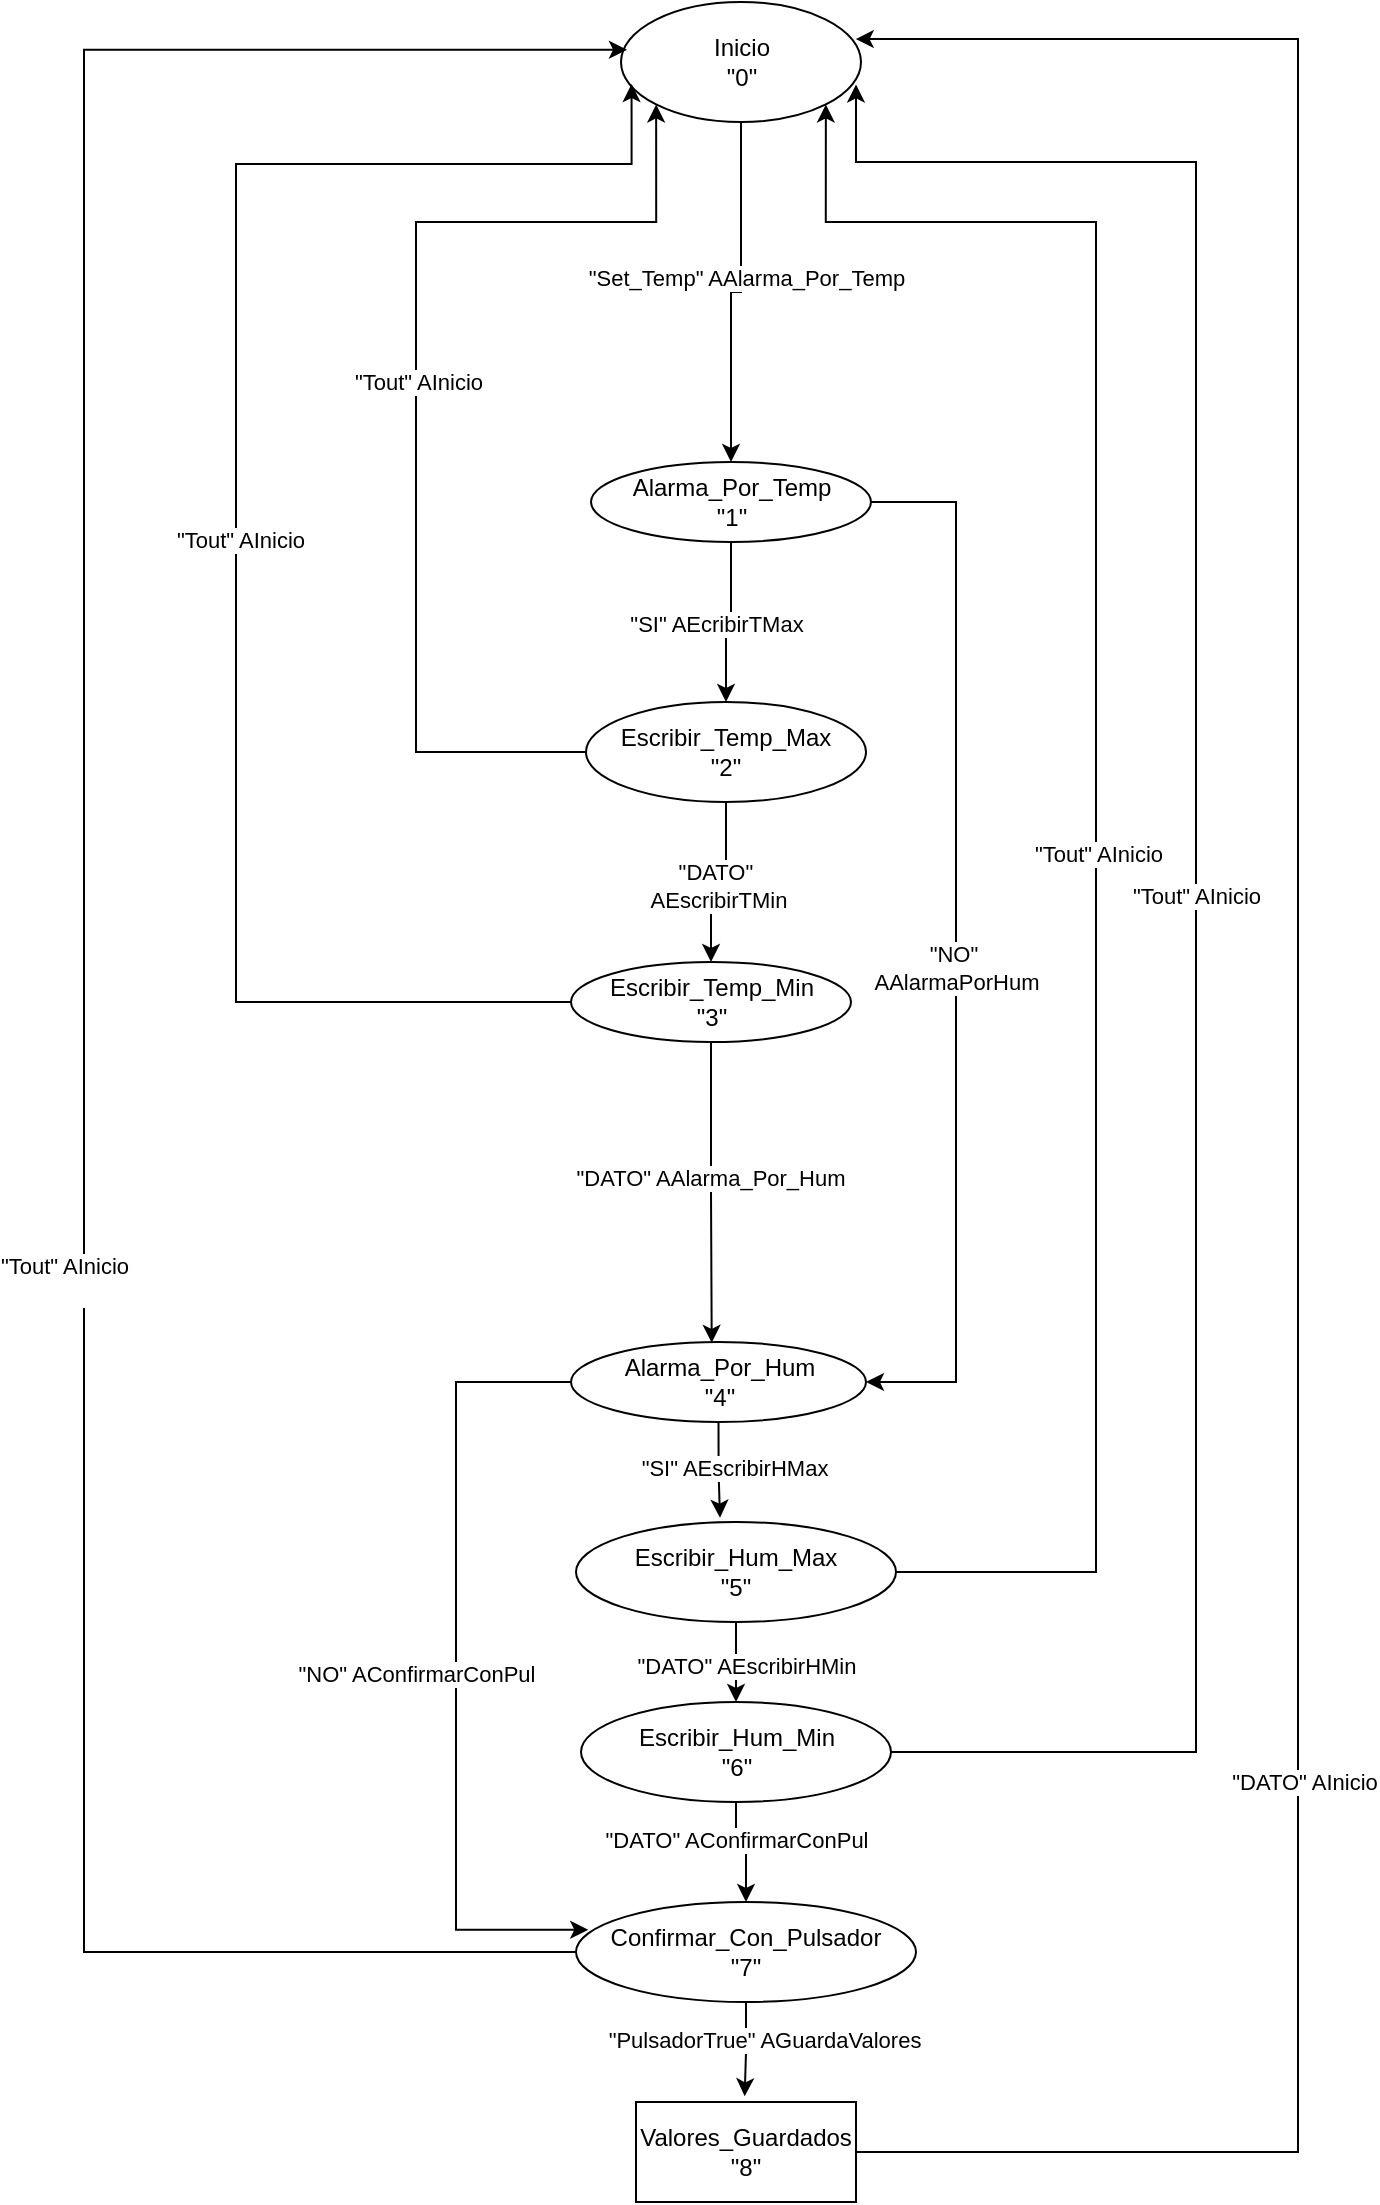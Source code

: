 <mxfile version="24.4.8" type="device">
  <diagram name="Page-1" id="wSb3pIXxHaZCQYWZxsak">
    <mxGraphModel dx="792" dy="488" grid="1" gridSize="10" guides="1" tooltips="1" connect="1" arrows="1" fold="1" page="1" pageScale="1" pageWidth="827" pageHeight="1169" math="0" shadow="0">
      <root>
        <mxCell id="0" />
        <mxCell id="1" parent="0" />
        <mxCell id="gHkvKvIm3D_nOaMs9rWN-1" value="Inicio&lt;div&gt;&quot;0&quot;&lt;/div&gt;" style="ellipse;whiteSpace=wrap;html=1;" parent="1" vertex="1">
          <mxGeometry x="342.5" y="50" width="120" height="60" as="geometry" />
        </mxCell>
        <mxCell id="gHkvKvIm3D_nOaMs9rWN-5" style="edgeStyle=orthogonalEdgeStyle;rounded=0;orthogonalLoop=1;jettySize=auto;html=1;entryX=0.5;entryY=0;entryDx=0;entryDy=0;exitX=0.5;exitY=1;exitDx=0;exitDy=0;" parent="1" source="D1iu8mPuPwEkOPNxLqE6-5" target="gHkvKvIm3D_nOaMs9rWN-4" edge="1">
          <mxGeometry relative="1" as="geometry">
            <mxPoint x="400" y="360" as="sourcePoint" />
          </mxGeometry>
        </mxCell>
        <mxCell id="gHkvKvIm3D_nOaMs9rWN-6" value="&quot;SI&quot; AEcribirTMax" style="edgeLabel;html=1;align=center;verticalAlign=middle;resizable=0;points=[];" parent="gHkvKvIm3D_nOaMs9rWN-5" vertex="1" connectable="0">
          <mxGeometry x="0.108" y="3" relative="1" as="geometry">
            <mxPoint x="-8" y="-2" as="offset" />
          </mxGeometry>
        </mxCell>
        <mxCell id="gHkvKvIm3D_nOaMs9rWN-31" style="edgeStyle=orthogonalEdgeStyle;rounded=0;orthogonalLoop=1;jettySize=auto;html=1;entryX=0.45;entryY=-0.043;entryDx=0;entryDy=0;entryPerimeter=0;exitX=0.5;exitY=1;exitDx=0;exitDy=0;" parent="1" source="D1iu8mPuPwEkOPNxLqE6-7" target="gHkvKvIm3D_nOaMs9rWN-29" edge="1">
          <mxGeometry relative="1" as="geometry">
            <mxPoint x="500" y="279.5" as="targetPoint" />
            <mxPoint x="400" y="660" as="sourcePoint" />
          </mxGeometry>
        </mxCell>
        <mxCell id="gHkvKvIm3D_nOaMs9rWN-32" value="&quot;SI&quot; AEscribirHMax" style="edgeLabel;html=1;align=center;verticalAlign=middle;resizable=0;points=[];" parent="gHkvKvIm3D_nOaMs9rWN-31" vertex="1" connectable="0">
          <mxGeometry x="0.585" relative="1" as="geometry">
            <mxPoint x="7" y="-15" as="offset" />
          </mxGeometry>
        </mxCell>
        <mxCell id="gHkvKvIm3D_nOaMs9rWN-8" style="edgeStyle=orthogonalEdgeStyle;rounded=0;orthogonalLoop=1;jettySize=auto;html=1;exitX=0.5;exitY=1;exitDx=0;exitDy=0;entryX=0.5;entryY=0;entryDx=0;entryDy=0;" parent="1" source="gHkvKvIm3D_nOaMs9rWN-4" target="gHkvKvIm3D_nOaMs9rWN-7" edge="1">
          <mxGeometry relative="1" as="geometry" />
        </mxCell>
        <mxCell id="gHkvKvIm3D_nOaMs9rWN-9" value="&quot;DATO&quot;&amp;nbsp;&lt;div&gt;AEscribirTMin&lt;/div&gt;" style="edgeLabel;html=1;align=center;verticalAlign=middle;resizable=0;points=[];" parent="gHkvKvIm3D_nOaMs9rWN-8" vertex="1" connectable="0">
          <mxGeometry y="2" relative="1" as="geometry">
            <mxPoint as="offset" />
          </mxGeometry>
        </mxCell>
        <mxCell id="gHkvKvIm3D_nOaMs9rWN-24" style="edgeStyle=orthogonalEdgeStyle;rounded=0;orthogonalLoop=1;jettySize=auto;html=1;exitX=0;exitY=0.5;exitDx=0;exitDy=0;entryX=0;entryY=1;entryDx=0;entryDy=0;" parent="1" source="gHkvKvIm3D_nOaMs9rWN-4" target="gHkvKvIm3D_nOaMs9rWN-1" edge="1">
          <mxGeometry relative="1" as="geometry">
            <mxPoint x="70" y="940" as="targetPoint" />
            <Array as="points">
              <mxPoint x="240" y="425" />
              <mxPoint x="240" y="160" />
              <mxPoint x="360" y="160" />
            </Array>
          </mxGeometry>
        </mxCell>
        <mxCell id="gHkvKvIm3D_nOaMs9rWN-25" value="&quot;Tout&quot; AInicio" style="edgeLabel;html=1;align=center;verticalAlign=middle;resizable=0;points=[];" parent="gHkvKvIm3D_nOaMs9rWN-24" vertex="1" connectable="0">
          <mxGeometry x="0.021" y="-1" relative="1" as="geometry">
            <mxPoint as="offset" />
          </mxGeometry>
        </mxCell>
        <mxCell id="gHkvKvIm3D_nOaMs9rWN-4" value="Escribir_Temp_Max&lt;div&gt;&quot;2&quot;&lt;/div&gt;" style="ellipse;whiteSpace=wrap;html=1;" parent="1" vertex="1">
          <mxGeometry x="325" y="400" width="140" height="50" as="geometry" />
        </mxCell>
        <mxCell id="gHkvKvIm3D_nOaMs9rWN-22" style="edgeStyle=orthogonalEdgeStyle;rounded=0;orthogonalLoop=1;jettySize=auto;html=1;exitX=0;exitY=0.5;exitDx=0;exitDy=0;entryX=0.044;entryY=0.684;entryDx=0;entryDy=0;entryPerimeter=0;" parent="1" source="gHkvKvIm3D_nOaMs9rWN-7" target="gHkvKvIm3D_nOaMs9rWN-1" edge="1">
          <mxGeometry relative="1" as="geometry">
            <mxPoint x="334.0" y="535" as="sourcePoint" />
            <mxPoint x="330.0" y="120" as="targetPoint" />
            <Array as="points">
              <mxPoint x="150" y="550" />
              <mxPoint x="150" y="131" />
            </Array>
          </mxGeometry>
        </mxCell>
        <mxCell id="gHkvKvIm3D_nOaMs9rWN-23" value="&quot;Tout&quot; AInicio" style="edgeLabel;html=1;align=center;verticalAlign=middle;resizable=0;points=[];" parent="gHkvKvIm3D_nOaMs9rWN-22" vertex="1" connectable="0">
          <mxGeometry x="-0.032" y="-2" relative="1" as="geometry">
            <mxPoint as="offset" />
          </mxGeometry>
        </mxCell>
        <mxCell id="gHkvKvIm3D_nOaMs9rWN-7" value="Escribir_Temp_Min&lt;div&gt;&quot;3&quot;&lt;/div&gt;" style="ellipse;whiteSpace=wrap;html=1;" parent="1" vertex="1">
          <mxGeometry x="317.5" y="530" width="140" height="40" as="geometry" />
        </mxCell>
        <mxCell id="gHkvKvIm3D_nOaMs9rWN-13" style="edgeStyle=orthogonalEdgeStyle;rounded=0;orthogonalLoop=1;jettySize=auto;html=1;exitX=0.5;exitY=1;exitDx=0;exitDy=0;entryX=0.494;entryY=-0.057;entryDx=0;entryDy=0;entryPerimeter=0;" parent="1" source="gHkvKvIm3D_nOaMs9rWN-10" target="gHkvKvIm3D_nOaMs9rWN-15" edge="1">
          <mxGeometry relative="1" as="geometry">
            <mxPoint x="389" y="860" as="targetPoint" />
          </mxGeometry>
        </mxCell>
        <mxCell id="gHkvKvIm3D_nOaMs9rWN-14" value="&quot;PulsadorTrue&quot; AGuardaValores" style="edgeLabel;html=1;align=center;verticalAlign=middle;resizable=0;points=[];" parent="gHkvKvIm3D_nOaMs9rWN-13" vertex="1" connectable="0">
          <mxGeometry x="-0.243" y="-1" relative="1" as="geometry">
            <mxPoint x="10" y="1" as="offset" />
          </mxGeometry>
        </mxCell>
        <mxCell id="gHkvKvIm3D_nOaMs9rWN-19" style="edgeStyle=orthogonalEdgeStyle;rounded=0;orthogonalLoop=1;jettySize=auto;html=1;exitX=0;exitY=0.5;exitDx=0;exitDy=0;entryX=0.025;entryY=0.398;entryDx=0;entryDy=0;entryPerimeter=0;" parent="1" source="gHkvKvIm3D_nOaMs9rWN-10" target="gHkvKvIm3D_nOaMs9rWN-1" edge="1">
          <mxGeometry relative="1" as="geometry">
            <mxPoint x="329.95" y="68.78" as="targetPoint" />
            <Array as="points">
              <mxPoint x="74" y="1025" />
              <mxPoint x="74" y="74" />
            </Array>
            <mxPoint x="304.09" y="995" as="sourcePoint" />
          </mxGeometry>
        </mxCell>
        <mxCell id="gHkvKvIm3D_nOaMs9rWN-20" value="&quot;Tout&quot; AInicio&lt;div&gt;&lt;br&gt;&lt;/div&gt;" style="edgeLabel;html=1;align=center;verticalAlign=middle;resizable=0;points=[];" parent="gHkvKvIm3D_nOaMs9rWN-19" vertex="1" connectable="0">
          <mxGeometry x="-0.207" y="-1" relative="1" as="geometry">
            <mxPoint x="-11" as="offset" />
          </mxGeometry>
        </mxCell>
        <mxCell id="gHkvKvIm3D_nOaMs9rWN-10" value="Confirmar_Con_Pulsador&lt;div&gt;&quot;7&quot;&lt;/div&gt;" style="ellipse;whiteSpace=wrap;html=1;" parent="1" vertex="1">
          <mxGeometry x="320" y="1000" width="170" height="50" as="geometry" />
        </mxCell>
        <mxCell id="D1iu8mPuPwEkOPNxLqE6-1" style="edgeStyle=orthogonalEdgeStyle;rounded=0;orthogonalLoop=1;jettySize=auto;html=1;exitX=1;exitY=0.5;exitDx=0;exitDy=0;entryX=0.978;entryY=0.309;entryDx=0;entryDy=0;entryPerimeter=0;" parent="1" source="gHkvKvIm3D_nOaMs9rWN-15" target="gHkvKvIm3D_nOaMs9rWN-1" edge="1">
          <mxGeometry relative="1" as="geometry">
            <mxPoint x="680" y="90" as="targetPoint" />
            <Array as="points">
              <mxPoint x="681" y="1115" />
              <mxPoint x="681" y="69" />
              <mxPoint x="560" y="69" />
            </Array>
          </mxGeometry>
        </mxCell>
        <mxCell id="D1iu8mPuPwEkOPNxLqE6-2" value="&quot;DATO&quot; AInicio" style="edgeLabel;html=1;align=center;verticalAlign=middle;resizable=0;points=[];" parent="D1iu8mPuPwEkOPNxLqE6-1" vertex="1" connectable="0">
          <mxGeometry x="0.964" y="-1" relative="1" as="geometry">
            <mxPoint x="197" y="872" as="offset" />
          </mxGeometry>
        </mxCell>
        <mxCell id="gHkvKvIm3D_nOaMs9rWN-15" value="Valores_Guardados&lt;div&gt;&quot;8&quot;&lt;/div&gt;" style="html=1;whiteSpace=wrap;" parent="1" vertex="1">
          <mxGeometry x="350" y="1100" width="110" height="50" as="geometry" />
        </mxCell>
        <mxCell id="gHkvKvIm3D_nOaMs9rWN-33" style="edgeStyle=orthogonalEdgeStyle;rounded=0;orthogonalLoop=1;jettySize=auto;html=1;exitX=0.5;exitY=1;exitDx=0;exitDy=0;entryX=0.5;entryY=0;entryDx=0;entryDy=0;" parent="1" source="gHkvKvIm3D_nOaMs9rWN-29" target="gHkvKvIm3D_nOaMs9rWN-30" edge="1">
          <mxGeometry relative="1" as="geometry">
            <mxPoint x="510" y="690" as="targetPoint" />
          </mxGeometry>
        </mxCell>
        <mxCell id="gHkvKvIm3D_nOaMs9rWN-34" value="&quot;DATO&quot; AEscribirHMin" style="edgeLabel;html=1;align=center;verticalAlign=middle;resizable=0;points=[];" parent="gHkvKvIm3D_nOaMs9rWN-33" vertex="1" connectable="0">
          <mxGeometry x="-0.205" relative="1" as="geometry">
            <mxPoint x="5" y="6" as="offset" />
          </mxGeometry>
        </mxCell>
        <mxCell id="gHkvKvIm3D_nOaMs9rWN-29" value="Escribir_Hum_Max&lt;div&gt;&quot;5&quot;&lt;/div&gt;" style="ellipse;whiteSpace=wrap;html=1;" parent="1" vertex="1">
          <mxGeometry x="320" y="810" width="160" height="50" as="geometry" />
        </mxCell>
        <mxCell id="gHkvKvIm3D_nOaMs9rWN-37" style="edgeStyle=orthogonalEdgeStyle;rounded=0;orthogonalLoop=1;jettySize=auto;html=1;exitX=0.5;exitY=1;exitDx=0;exitDy=0;" parent="1" source="gHkvKvIm3D_nOaMs9rWN-30" target="gHkvKvIm3D_nOaMs9rWN-10" edge="1">
          <mxGeometry relative="1" as="geometry" />
        </mxCell>
        <mxCell id="gHkvKvIm3D_nOaMs9rWN-38" value="&quot;DATO&quot; AConfirmarConPul" style="edgeLabel;html=1;align=center;verticalAlign=middle;resizable=0;points=[];" parent="gHkvKvIm3D_nOaMs9rWN-37" vertex="1" connectable="0">
          <mxGeometry x="-0.764" y="1" relative="1" as="geometry">
            <mxPoint x="-1" y="12" as="offset" />
          </mxGeometry>
        </mxCell>
        <mxCell id="gHkvKvIm3D_nOaMs9rWN-39" style="edgeStyle=orthogonalEdgeStyle;rounded=0;orthogonalLoop=1;jettySize=auto;html=1;exitX=1;exitY=0.5;exitDx=0;exitDy=0;entryX=0.971;entryY=0.687;entryDx=0;entryDy=0;entryPerimeter=0;" parent="1" source="gHkvKvIm3D_nOaMs9rWN-30" target="gHkvKvIm3D_nOaMs9rWN-1" edge="1">
          <mxGeometry relative="1" as="geometry">
            <mxPoint x="530" y="520" as="targetPoint" />
            <Array as="points">
              <mxPoint x="630" y="925" />
              <mxPoint x="630" y="130" />
              <mxPoint x="460" y="130" />
            </Array>
          </mxGeometry>
        </mxCell>
        <mxCell id="gHkvKvIm3D_nOaMs9rWN-42" value="&quot;Tout&quot; AInicio" style="edgeLabel;html=1;align=center;verticalAlign=middle;resizable=0;points=[];" parent="gHkvKvIm3D_nOaMs9rWN-39" vertex="1" connectable="0">
          <mxGeometry x="0.004" relative="1" as="geometry">
            <mxPoint as="offset" />
          </mxGeometry>
        </mxCell>
        <mxCell id="gHkvKvIm3D_nOaMs9rWN-30" value="Escribir_Hum_Min&lt;div&gt;&quot;6&quot;&lt;/div&gt;" style="ellipse;whiteSpace=wrap;html=1;" parent="1" vertex="1">
          <mxGeometry x="322.5" y="900" width="155" height="50" as="geometry" />
        </mxCell>
        <mxCell id="gHkvKvIm3D_nOaMs9rWN-40" style="edgeStyle=orthogonalEdgeStyle;rounded=0;orthogonalLoop=1;jettySize=auto;html=1;exitX=1;exitY=0.5;exitDx=0;exitDy=0;entryX=1;entryY=1;entryDx=0;entryDy=0;" parent="1" source="gHkvKvIm3D_nOaMs9rWN-29" target="gHkvKvIm3D_nOaMs9rWN-1" edge="1">
          <mxGeometry relative="1" as="geometry">
            <Array as="points">
              <mxPoint x="580" y="835" />
              <mxPoint x="580" y="160" />
              <mxPoint x="445" y="160" />
            </Array>
            <mxPoint x="480" y="150" as="targetPoint" />
          </mxGeometry>
        </mxCell>
        <mxCell id="gHkvKvIm3D_nOaMs9rWN-41" value="&quot;Tout&quot; AInicio" style="edgeLabel;html=1;align=center;verticalAlign=middle;resizable=0;points=[];" parent="gHkvKvIm3D_nOaMs9rWN-40" vertex="1" connectable="0">
          <mxGeometry x="-0.051" y="-1" relative="1" as="geometry">
            <mxPoint as="offset" />
          </mxGeometry>
        </mxCell>
        <mxCell id="D1iu8mPuPwEkOPNxLqE6-16" style="edgeStyle=orthogonalEdgeStyle;rounded=0;orthogonalLoop=1;jettySize=auto;html=1;exitX=0.5;exitY=1;exitDx=0;exitDy=0;entryX=0.5;entryY=0;entryDx=0;entryDy=0;" parent="1" source="gHkvKvIm3D_nOaMs9rWN-1" target="D1iu8mPuPwEkOPNxLqE6-5" edge="1">
          <mxGeometry relative="1" as="geometry">
            <mxPoint x="402.5" y="270" as="sourcePoint" />
          </mxGeometry>
        </mxCell>
        <mxCell id="D1iu8mPuPwEkOPNxLqE6-17" value="&quot;Set_Temp&quot; AAlarma_Por_Temp" style="edgeLabel;html=1;align=center;verticalAlign=middle;resizable=0;points=[];" parent="D1iu8mPuPwEkOPNxLqE6-16" vertex="1" connectable="0">
          <mxGeometry x="0.086" y="2" relative="1" as="geometry">
            <mxPoint x="5" y="-12" as="offset" />
          </mxGeometry>
        </mxCell>
        <mxCell id="D1iu8mPuPwEkOPNxLqE6-18" style="edgeStyle=orthogonalEdgeStyle;rounded=0;orthogonalLoop=1;jettySize=auto;html=1;exitX=1;exitY=0.5;exitDx=0;exitDy=0;entryX=1;entryY=0.5;entryDx=0;entryDy=0;" parent="1" source="D1iu8mPuPwEkOPNxLqE6-5" target="D1iu8mPuPwEkOPNxLqE6-7" edge="1">
          <mxGeometry relative="1" as="geometry">
            <mxPoint x="470" y="640" as="targetPoint" />
            <Array as="points">
              <mxPoint x="510" y="300" />
              <mxPoint x="510" y="740" />
            </Array>
          </mxGeometry>
        </mxCell>
        <mxCell id="D1iu8mPuPwEkOPNxLqE6-19" value="&quot;NO&quot;&amp;nbsp;&lt;div&gt;AAlarmaPorHum&lt;/div&gt;" style="edgeLabel;html=1;align=center;verticalAlign=middle;resizable=0;points=[];" parent="D1iu8mPuPwEkOPNxLqE6-18" vertex="1" connectable="0">
          <mxGeometry x="0.045" y="-1" relative="1" as="geometry">
            <mxPoint x="1" as="offset" />
          </mxGeometry>
        </mxCell>
        <mxCell id="D1iu8mPuPwEkOPNxLqE6-5" value="Alarma_Por_Temp&lt;div&gt;&quot;1&quot;&lt;/div&gt;" style="ellipse;whiteSpace=wrap;html=1;" parent="1" vertex="1">
          <mxGeometry x="327.5" y="280" width="140" height="40" as="geometry" />
        </mxCell>
        <mxCell id="D1iu8mPuPwEkOPNxLqE6-14" style="edgeStyle=orthogonalEdgeStyle;rounded=0;orthogonalLoop=1;jettySize=auto;html=1;exitX=0;exitY=0.5;exitDx=0;exitDy=0;entryX=0.036;entryY=0.278;entryDx=0;entryDy=0;entryPerimeter=0;" parent="1" source="D1iu8mPuPwEkOPNxLqE6-7" target="gHkvKvIm3D_nOaMs9rWN-10" edge="1">
          <mxGeometry relative="1" as="geometry">
            <mxPoint x="317.412" y="980" as="targetPoint" />
            <Array as="points">
              <mxPoint x="260" y="740" />
              <mxPoint x="260" y="1014" />
            </Array>
          </mxGeometry>
        </mxCell>
        <mxCell id="D1iu8mPuPwEkOPNxLqE6-15" value="&quot;NO&quot; AConfirmarConPul" style="edgeLabel;html=1;align=center;verticalAlign=middle;resizable=0;points=[];" parent="D1iu8mPuPwEkOPNxLqE6-14" vertex="1" connectable="0">
          <mxGeometry x="-0.021" relative="1" as="geometry">
            <mxPoint x="-20" y="9" as="offset" />
          </mxGeometry>
        </mxCell>
        <mxCell id="D1iu8mPuPwEkOPNxLqE6-7" value="Alarma_Por_Hum&lt;div&gt;&quot;4&quot;&lt;/div&gt;" style="ellipse;whiteSpace=wrap;html=1;" parent="1" vertex="1">
          <mxGeometry x="317.5" y="720" width="147.5" height="40" as="geometry" />
        </mxCell>
        <mxCell id="D1iu8mPuPwEkOPNxLqE6-12" style="edgeStyle=orthogonalEdgeStyle;rounded=0;orthogonalLoop=1;jettySize=auto;html=1;entryX=0.477;entryY=0.01;entryDx=0;entryDy=0;entryPerimeter=0;exitX=0.5;exitY=1;exitDx=0;exitDy=0;" parent="1" source="gHkvKvIm3D_nOaMs9rWN-7" target="D1iu8mPuPwEkOPNxLqE6-7" edge="1">
          <mxGeometry relative="1" as="geometry">
            <mxPoint x="388" y="640" as="sourcePoint" />
          </mxGeometry>
        </mxCell>
        <mxCell id="D1iu8mPuPwEkOPNxLqE6-13" value="&quot;DATO&quot; AAlarma_Por_Hum" style="edgeLabel;html=1;align=center;verticalAlign=middle;resizable=0;points=[];" parent="D1iu8mPuPwEkOPNxLqE6-12" vertex="1" connectable="0">
          <mxGeometry x="-0.21" y="1" relative="1" as="geometry">
            <mxPoint x="-2" y="8" as="offset" />
          </mxGeometry>
        </mxCell>
      </root>
    </mxGraphModel>
  </diagram>
</mxfile>
